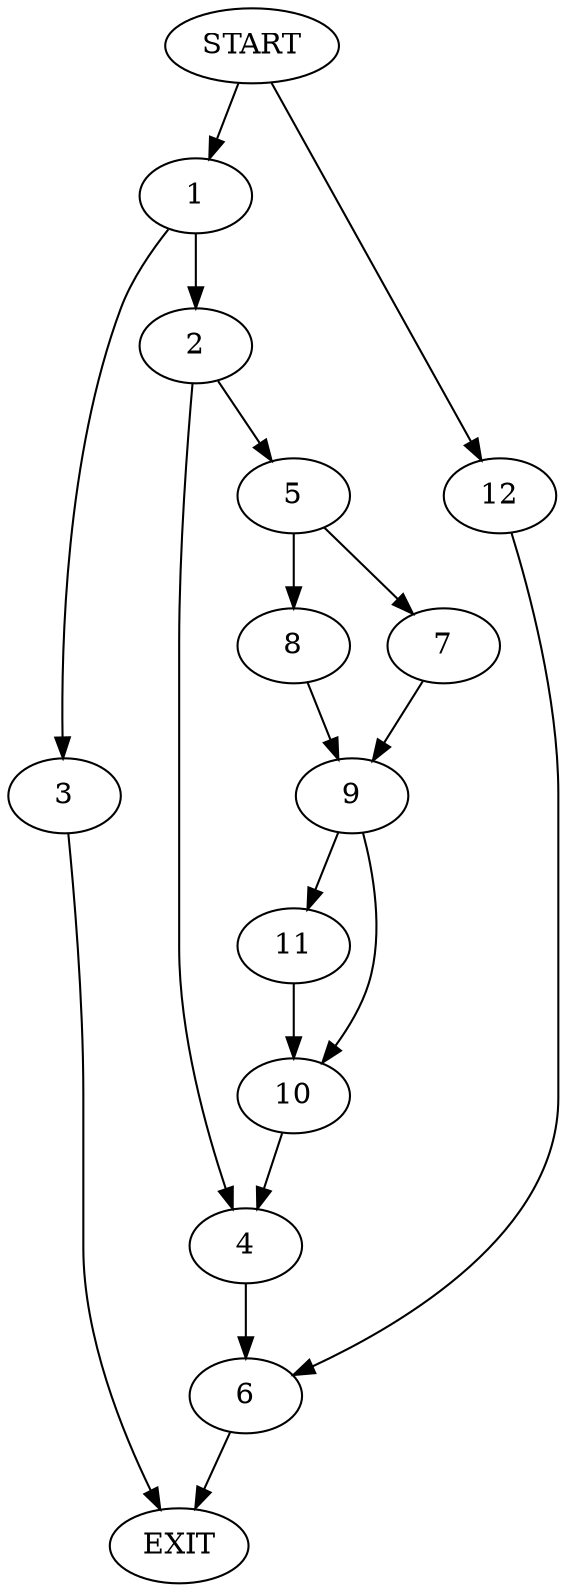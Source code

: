 digraph {
0 [label="START"]
13 [label="EXIT"]
0 -> 1
1 -> 2
1 -> 3
3 -> 13
2 -> 4
2 -> 5
4 -> 6
5 -> 7
5 -> 8
7 -> 9
8 -> 9
9 -> 10
9 -> 11
10 -> 4
11 -> 10
6 -> 13
0 -> 12
12 -> 6
}
